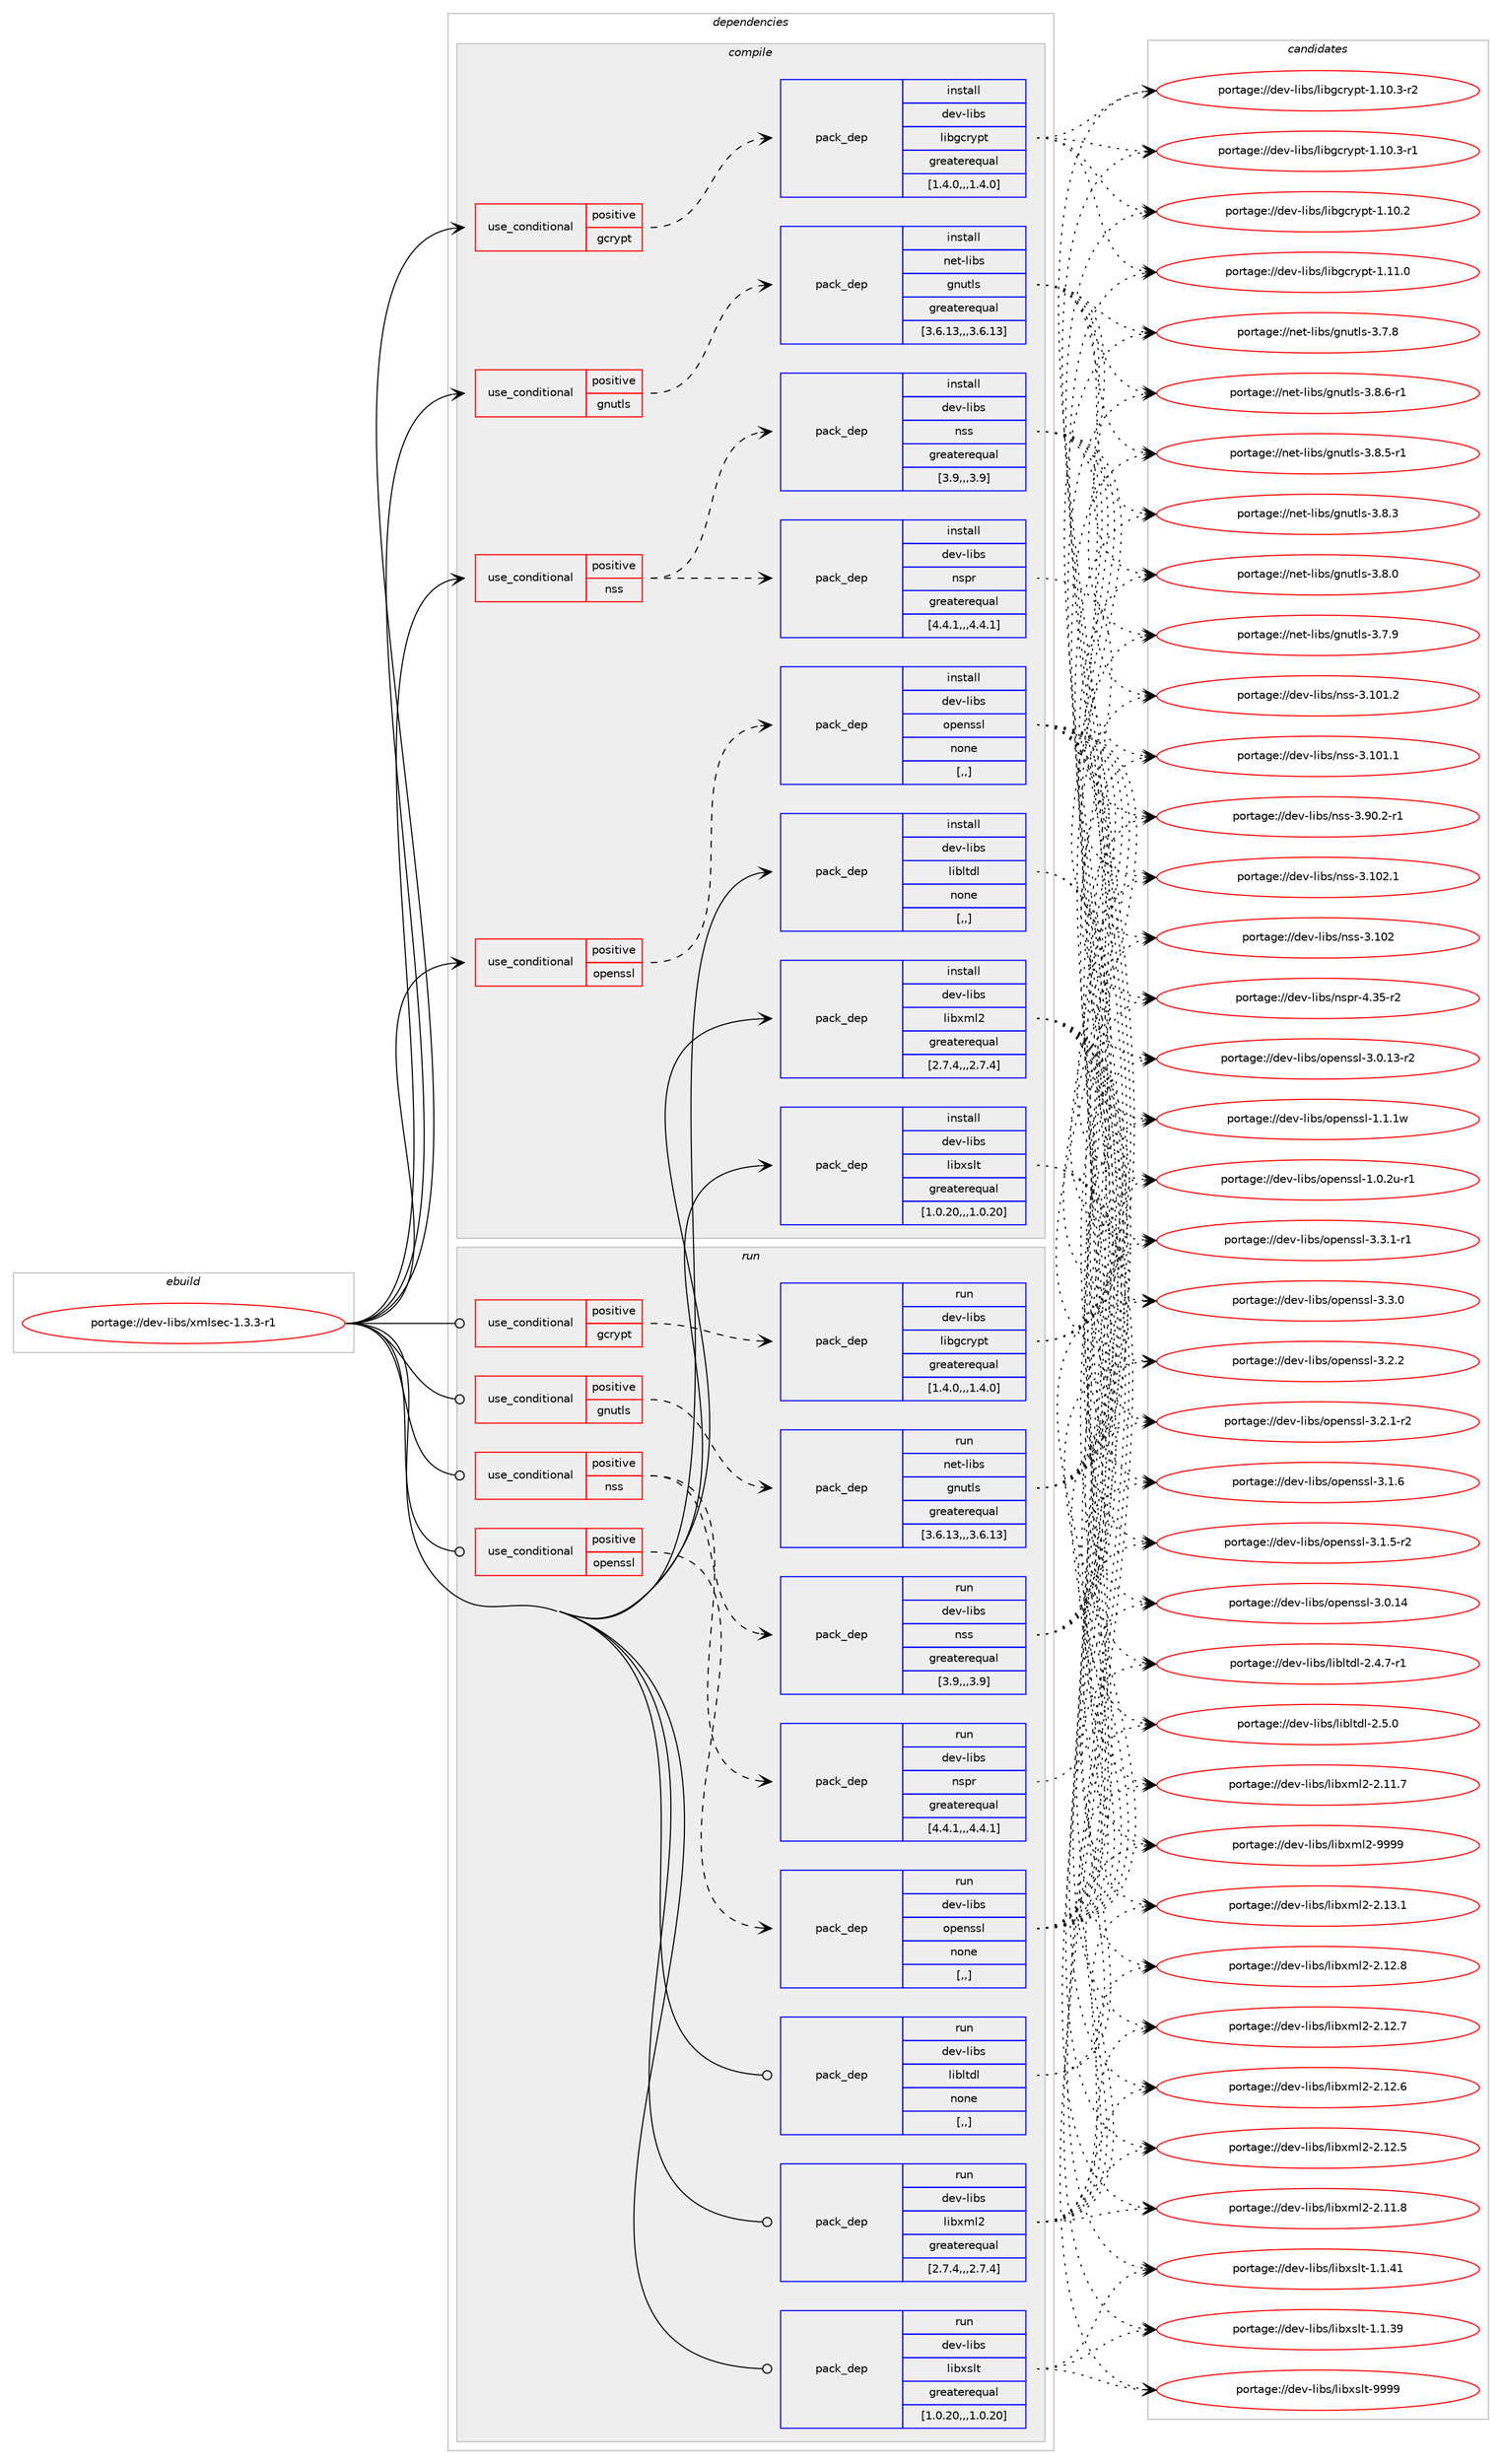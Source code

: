digraph prolog {

# *************
# Graph options
# *************

newrank=true;
concentrate=true;
compound=true;
graph [rankdir=LR,fontname=Helvetica,fontsize=10,ranksep=1.5];#, ranksep=2.5, nodesep=0.2];
edge  [arrowhead=vee];
node  [fontname=Helvetica,fontsize=10];

# **********
# The ebuild
# **********

subgraph cluster_leftcol {
color=gray;
label=<<i>ebuild</i>>;
id [label="portage://dev-libs/xmlsec-1.3.3-r1", color=red, width=4, href="../dev-libs/xmlsec-1.3.3-r1.svg"];
}

# ****************
# The dependencies
# ****************

subgraph cluster_midcol {
color=gray;
label=<<i>dependencies</i>>;
subgraph cluster_compile {
fillcolor="#eeeeee";
style=filled;
label=<<i>compile</i>>;
subgraph cond28822 {
dependency115936 [label=<<TABLE BORDER="0" CELLBORDER="1" CELLSPACING="0" CELLPADDING="4"><TR><TD ROWSPAN="3" CELLPADDING="10">use_conditional</TD></TR><TR><TD>positive</TD></TR><TR><TD>gcrypt</TD></TR></TABLE>>, shape=none, color=red];
subgraph pack85914 {
dependency115937 [label=<<TABLE BORDER="0" CELLBORDER="1" CELLSPACING="0" CELLPADDING="4" WIDTH="220"><TR><TD ROWSPAN="6" CELLPADDING="30">pack_dep</TD></TR><TR><TD WIDTH="110">install</TD></TR><TR><TD>dev-libs</TD></TR><TR><TD>libgcrypt</TD></TR><TR><TD>greaterequal</TD></TR><TR><TD>[1.4.0,,,1.4.0]</TD></TR></TABLE>>, shape=none, color=blue];
}
dependency115936:e -> dependency115937:w [weight=20,style="dashed",arrowhead="vee"];
}
id:e -> dependency115936:w [weight=20,style="solid",arrowhead="vee"];
subgraph cond28823 {
dependency115938 [label=<<TABLE BORDER="0" CELLBORDER="1" CELLSPACING="0" CELLPADDING="4"><TR><TD ROWSPAN="3" CELLPADDING="10">use_conditional</TD></TR><TR><TD>positive</TD></TR><TR><TD>gnutls</TD></TR></TABLE>>, shape=none, color=red];
subgraph pack85915 {
dependency115939 [label=<<TABLE BORDER="0" CELLBORDER="1" CELLSPACING="0" CELLPADDING="4" WIDTH="220"><TR><TD ROWSPAN="6" CELLPADDING="30">pack_dep</TD></TR><TR><TD WIDTH="110">install</TD></TR><TR><TD>net-libs</TD></TR><TR><TD>gnutls</TD></TR><TR><TD>greaterequal</TD></TR><TR><TD>[3.6.13,,,3.6.13]</TD></TR></TABLE>>, shape=none, color=blue];
}
dependency115938:e -> dependency115939:w [weight=20,style="dashed",arrowhead="vee"];
}
id:e -> dependency115938:w [weight=20,style="solid",arrowhead="vee"];
subgraph cond28824 {
dependency115940 [label=<<TABLE BORDER="0" CELLBORDER="1" CELLSPACING="0" CELLPADDING="4"><TR><TD ROWSPAN="3" CELLPADDING="10">use_conditional</TD></TR><TR><TD>positive</TD></TR><TR><TD>nss</TD></TR></TABLE>>, shape=none, color=red];
subgraph pack85916 {
dependency115941 [label=<<TABLE BORDER="0" CELLBORDER="1" CELLSPACING="0" CELLPADDING="4" WIDTH="220"><TR><TD ROWSPAN="6" CELLPADDING="30">pack_dep</TD></TR><TR><TD WIDTH="110">install</TD></TR><TR><TD>dev-libs</TD></TR><TR><TD>nspr</TD></TR><TR><TD>greaterequal</TD></TR><TR><TD>[4.4.1,,,4.4.1]</TD></TR></TABLE>>, shape=none, color=blue];
}
dependency115940:e -> dependency115941:w [weight=20,style="dashed",arrowhead="vee"];
subgraph pack85917 {
dependency115942 [label=<<TABLE BORDER="0" CELLBORDER="1" CELLSPACING="0" CELLPADDING="4" WIDTH="220"><TR><TD ROWSPAN="6" CELLPADDING="30">pack_dep</TD></TR><TR><TD WIDTH="110">install</TD></TR><TR><TD>dev-libs</TD></TR><TR><TD>nss</TD></TR><TR><TD>greaterequal</TD></TR><TR><TD>[3.9,,,3.9]</TD></TR></TABLE>>, shape=none, color=blue];
}
dependency115940:e -> dependency115942:w [weight=20,style="dashed",arrowhead="vee"];
}
id:e -> dependency115940:w [weight=20,style="solid",arrowhead="vee"];
subgraph cond28825 {
dependency115943 [label=<<TABLE BORDER="0" CELLBORDER="1" CELLSPACING="0" CELLPADDING="4"><TR><TD ROWSPAN="3" CELLPADDING="10">use_conditional</TD></TR><TR><TD>positive</TD></TR><TR><TD>openssl</TD></TR></TABLE>>, shape=none, color=red];
subgraph pack85918 {
dependency115944 [label=<<TABLE BORDER="0" CELLBORDER="1" CELLSPACING="0" CELLPADDING="4" WIDTH="220"><TR><TD ROWSPAN="6" CELLPADDING="30">pack_dep</TD></TR><TR><TD WIDTH="110">install</TD></TR><TR><TD>dev-libs</TD></TR><TR><TD>openssl</TD></TR><TR><TD>none</TD></TR><TR><TD>[,,]</TD></TR></TABLE>>, shape=none, color=blue];
}
dependency115943:e -> dependency115944:w [weight=20,style="dashed",arrowhead="vee"];
}
id:e -> dependency115943:w [weight=20,style="solid",arrowhead="vee"];
subgraph pack85919 {
dependency115945 [label=<<TABLE BORDER="0" CELLBORDER="1" CELLSPACING="0" CELLPADDING="4" WIDTH="220"><TR><TD ROWSPAN="6" CELLPADDING="30">pack_dep</TD></TR><TR><TD WIDTH="110">install</TD></TR><TR><TD>dev-libs</TD></TR><TR><TD>libltdl</TD></TR><TR><TD>none</TD></TR><TR><TD>[,,]</TD></TR></TABLE>>, shape=none, color=blue];
}
id:e -> dependency115945:w [weight=20,style="solid",arrowhead="vee"];
subgraph pack85920 {
dependency115946 [label=<<TABLE BORDER="0" CELLBORDER="1" CELLSPACING="0" CELLPADDING="4" WIDTH="220"><TR><TD ROWSPAN="6" CELLPADDING="30">pack_dep</TD></TR><TR><TD WIDTH="110">install</TD></TR><TR><TD>dev-libs</TD></TR><TR><TD>libxml2</TD></TR><TR><TD>greaterequal</TD></TR><TR><TD>[2.7.4,,,2.7.4]</TD></TR></TABLE>>, shape=none, color=blue];
}
id:e -> dependency115946:w [weight=20,style="solid",arrowhead="vee"];
subgraph pack85921 {
dependency115947 [label=<<TABLE BORDER="0" CELLBORDER="1" CELLSPACING="0" CELLPADDING="4" WIDTH="220"><TR><TD ROWSPAN="6" CELLPADDING="30">pack_dep</TD></TR><TR><TD WIDTH="110">install</TD></TR><TR><TD>dev-libs</TD></TR><TR><TD>libxslt</TD></TR><TR><TD>greaterequal</TD></TR><TR><TD>[1.0.20,,,1.0.20]</TD></TR></TABLE>>, shape=none, color=blue];
}
id:e -> dependency115947:w [weight=20,style="solid",arrowhead="vee"];
}
subgraph cluster_compileandrun {
fillcolor="#eeeeee";
style=filled;
label=<<i>compile and run</i>>;
}
subgraph cluster_run {
fillcolor="#eeeeee";
style=filled;
label=<<i>run</i>>;
subgraph cond28826 {
dependency115948 [label=<<TABLE BORDER="0" CELLBORDER="1" CELLSPACING="0" CELLPADDING="4"><TR><TD ROWSPAN="3" CELLPADDING="10">use_conditional</TD></TR><TR><TD>positive</TD></TR><TR><TD>gcrypt</TD></TR></TABLE>>, shape=none, color=red];
subgraph pack85922 {
dependency115949 [label=<<TABLE BORDER="0" CELLBORDER="1" CELLSPACING="0" CELLPADDING="4" WIDTH="220"><TR><TD ROWSPAN="6" CELLPADDING="30">pack_dep</TD></TR><TR><TD WIDTH="110">run</TD></TR><TR><TD>dev-libs</TD></TR><TR><TD>libgcrypt</TD></TR><TR><TD>greaterequal</TD></TR><TR><TD>[1.4.0,,,1.4.0]</TD></TR></TABLE>>, shape=none, color=blue];
}
dependency115948:e -> dependency115949:w [weight=20,style="dashed",arrowhead="vee"];
}
id:e -> dependency115948:w [weight=20,style="solid",arrowhead="odot"];
subgraph cond28827 {
dependency115950 [label=<<TABLE BORDER="0" CELLBORDER="1" CELLSPACING="0" CELLPADDING="4"><TR><TD ROWSPAN="3" CELLPADDING="10">use_conditional</TD></TR><TR><TD>positive</TD></TR><TR><TD>gnutls</TD></TR></TABLE>>, shape=none, color=red];
subgraph pack85923 {
dependency115951 [label=<<TABLE BORDER="0" CELLBORDER="1" CELLSPACING="0" CELLPADDING="4" WIDTH="220"><TR><TD ROWSPAN="6" CELLPADDING="30">pack_dep</TD></TR><TR><TD WIDTH="110">run</TD></TR><TR><TD>net-libs</TD></TR><TR><TD>gnutls</TD></TR><TR><TD>greaterequal</TD></TR><TR><TD>[3.6.13,,,3.6.13]</TD></TR></TABLE>>, shape=none, color=blue];
}
dependency115950:e -> dependency115951:w [weight=20,style="dashed",arrowhead="vee"];
}
id:e -> dependency115950:w [weight=20,style="solid",arrowhead="odot"];
subgraph cond28828 {
dependency115952 [label=<<TABLE BORDER="0" CELLBORDER="1" CELLSPACING="0" CELLPADDING="4"><TR><TD ROWSPAN="3" CELLPADDING="10">use_conditional</TD></TR><TR><TD>positive</TD></TR><TR><TD>nss</TD></TR></TABLE>>, shape=none, color=red];
subgraph pack85924 {
dependency115953 [label=<<TABLE BORDER="0" CELLBORDER="1" CELLSPACING="0" CELLPADDING="4" WIDTH="220"><TR><TD ROWSPAN="6" CELLPADDING="30">pack_dep</TD></TR><TR><TD WIDTH="110">run</TD></TR><TR><TD>dev-libs</TD></TR><TR><TD>nspr</TD></TR><TR><TD>greaterequal</TD></TR><TR><TD>[4.4.1,,,4.4.1]</TD></TR></TABLE>>, shape=none, color=blue];
}
dependency115952:e -> dependency115953:w [weight=20,style="dashed",arrowhead="vee"];
subgraph pack85925 {
dependency115954 [label=<<TABLE BORDER="0" CELLBORDER="1" CELLSPACING="0" CELLPADDING="4" WIDTH="220"><TR><TD ROWSPAN="6" CELLPADDING="30">pack_dep</TD></TR><TR><TD WIDTH="110">run</TD></TR><TR><TD>dev-libs</TD></TR><TR><TD>nss</TD></TR><TR><TD>greaterequal</TD></TR><TR><TD>[3.9,,,3.9]</TD></TR></TABLE>>, shape=none, color=blue];
}
dependency115952:e -> dependency115954:w [weight=20,style="dashed",arrowhead="vee"];
}
id:e -> dependency115952:w [weight=20,style="solid",arrowhead="odot"];
subgraph cond28829 {
dependency115955 [label=<<TABLE BORDER="0" CELLBORDER="1" CELLSPACING="0" CELLPADDING="4"><TR><TD ROWSPAN="3" CELLPADDING="10">use_conditional</TD></TR><TR><TD>positive</TD></TR><TR><TD>openssl</TD></TR></TABLE>>, shape=none, color=red];
subgraph pack85926 {
dependency115956 [label=<<TABLE BORDER="0" CELLBORDER="1" CELLSPACING="0" CELLPADDING="4" WIDTH="220"><TR><TD ROWSPAN="6" CELLPADDING="30">pack_dep</TD></TR><TR><TD WIDTH="110">run</TD></TR><TR><TD>dev-libs</TD></TR><TR><TD>openssl</TD></TR><TR><TD>none</TD></TR><TR><TD>[,,]</TD></TR></TABLE>>, shape=none, color=blue];
}
dependency115955:e -> dependency115956:w [weight=20,style="dashed",arrowhead="vee"];
}
id:e -> dependency115955:w [weight=20,style="solid",arrowhead="odot"];
subgraph pack85927 {
dependency115957 [label=<<TABLE BORDER="0" CELLBORDER="1" CELLSPACING="0" CELLPADDING="4" WIDTH="220"><TR><TD ROWSPAN="6" CELLPADDING="30">pack_dep</TD></TR><TR><TD WIDTH="110">run</TD></TR><TR><TD>dev-libs</TD></TR><TR><TD>libltdl</TD></TR><TR><TD>none</TD></TR><TR><TD>[,,]</TD></TR></TABLE>>, shape=none, color=blue];
}
id:e -> dependency115957:w [weight=20,style="solid",arrowhead="odot"];
subgraph pack85928 {
dependency115958 [label=<<TABLE BORDER="0" CELLBORDER="1" CELLSPACING="0" CELLPADDING="4" WIDTH="220"><TR><TD ROWSPAN="6" CELLPADDING="30">pack_dep</TD></TR><TR><TD WIDTH="110">run</TD></TR><TR><TD>dev-libs</TD></TR><TR><TD>libxml2</TD></TR><TR><TD>greaterequal</TD></TR><TR><TD>[2.7.4,,,2.7.4]</TD></TR></TABLE>>, shape=none, color=blue];
}
id:e -> dependency115958:w [weight=20,style="solid",arrowhead="odot"];
subgraph pack85929 {
dependency115959 [label=<<TABLE BORDER="0" CELLBORDER="1" CELLSPACING="0" CELLPADDING="4" WIDTH="220"><TR><TD ROWSPAN="6" CELLPADDING="30">pack_dep</TD></TR><TR><TD WIDTH="110">run</TD></TR><TR><TD>dev-libs</TD></TR><TR><TD>libxslt</TD></TR><TR><TD>greaterequal</TD></TR><TR><TD>[1.0.20,,,1.0.20]</TD></TR></TABLE>>, shape=none, color=blue];
}
id:e -> dependency115959:w [weight=20,style="solid",arrowhead="odot"];
}
}

# **************
# The candidates
# **************

subgraph cluster_choices {
rank=same;
color=gray;
label=<<i>candidates</i>>;

subgraph choice85914 {
color=black;
nodesep=1;
choice100101118451081059811547108105981039911412111211645494649494648 [label="portage://dev-libs/libgcrypt-1.11.0", color=red, width=4,href="../dev-libs/libgcrypt-1.11.0.svg"];
choice1001011184510810598115471081059810399114121112116454946494846514511450 [label="portage://dev-libs/libgcrypt-1.10.3-r2", color=red, width=4,href="../dev-libs/libgcrypt-1.10.3-r2.svg"];
choice1001011184510810598115471081059810399114121112116454946494846514511449 [label="portage://dev-libs/libgcrypt-1.10.3-r1", color=red, width=4,href="../dev-libs/libgcrypt-1.10.3-r1.svg"];
choice100101118451081059811547108105981039911412111211645494649484650 [label="portage://dev-libs/libgcrypt-1.10.2", color=red, width=4,href="../dev-libs/libgcrypt-1.10.2.svg"];
dependency115937:e -> choice100101118451081059811547108105981039911412111211645494649494648:w [style=dotted,weight="100"];
dependency115937:e -> choice1001011184510810598115471081059810399114121112116454946494846514511450:w [style=dotted,weight="100"];
dependency115937:e -> choice1001011184510810598115471081059810399114121112116454946494846514511449:w [style=dotted,weight="100"];
dependency115937:e -> choice100101118451081059811547108105981039911412111211645494649484650:w [style=dotted,weight="100"];
}
subgraph choice85915 {
color=black;
nodesep=1;
choice1101011164510810598115471031101171161081154551465646544511449 [label="portage://net-libs/gnutls-3.8.6-r1", color=red, width=4,href="../net-libs/gnutls-3.8.6-r1.svg"];
choice1101011164510810598115471031101171161081154551465646534511449 [label="portage://net-libs/gnutls-3.8.5-r1", color=red, width=4,href="../net-libs/gnutls-3.8.5-r1.svg"];
choice110101116451081059811547103110117116108115455146564651 [label="portage://net-libs/gnutls-3.8.3", color=red, width=4,href="../net-libs/gnutls-3.8.3.svg"];
choice110101116451081059811547103110117116108115455146564648 [label="portage://net-libs/gnutls-3.8.0", color=red, width=4,href="../net-libs/gnutls-3.8.0.svg"];
choice110101116451081059811547103110117116108115455146554657 [label="portage://net-libs/gnutls-3.7.9", color=red, width=4,href="../net-libs/gnutls-3.7.9.svg"];
choice110101116451081059811547103110117116108115455146554656 [label="portage://net-libs/gnutls-3.7.8", color=red, width=4,href="../net-libs/gnutls-3.7.8.svg"];
dependency115939:e -> choice1101011164510810598115471031101171161081154551465646544511449:w [style=dotted,weight="100"];
dependency115939:e -> choice1101011164510810598115471031101171161081154551465646534511449:w [style=dotted,weight="100"];
dependency115939:e -> choice110101116451081059811547103110117116108115455146564651:w [style=dotted,weight="100"];
dependency115939:e -> choice110101116451081059811547103110117116108115455146564648:w [style=dotted,weight="100"];
dependency115939:e -> choice110101116451081059811547103110117116108115455146554657:w [style=dotted,weight="100"];
dependency115939:e -> choice110101116451081059811547103110117116108115455146554656:w [style=dotted,weight="100"];
}
subgraph choice85916 {
color=black;
nodesep=1;
choice10010111845108105981154711011511211445524651534511450 [label="portage://dev-libs/nspr-4.35-r2", color=red, width=4,href="../dev-libs/nspr-4.35-r2.svg"];
dependency115941:e -> choice10010111845108105981154711011511211445524651534511450:w [style=dotted,weight="100"];
}
subgraph choice85917 {
color=black;
nodesep=1;
choice1001011184510810598115471101151154551464948504649 [label="portage://dev-libs/nss-3.102.1", color=red, width=4,href="../dev-libs/nss-3.102.1.svg"];
choice100101118451081059811547110115115455146494850 [label="portage://dev-libs/nss-3.102", color=red, width=4,href="../dev-libs/nss-3.102.svg"];
choice1001011184510810598115471101151154551464948494650 [label="portage://dev-libs/nss-3.101.2", color=red, width=4,href="../dev-libs/nss-3.101.2.svg"];
choice1001011184510810598115471101151154551464948494649 [label="portage://dev-libs/nss-3.101.1", color=red, width=4,href="../dev-libs/nss-3.101.1.svg"];
choice100101118451081059811547110115115455146574846504511449 [label="portage://dev-libs/nss-3.90.2-r1", color=red, width=4,href="../dev-libs/nss-3.90.2-r1.svg"];
dependency115942:e -> choice1001011184510810598115471101151154551464948504649:w [style=dotted,weight="100"];
dependency115942:e -> choice100101118451081059811547110115115455146494850:w [style=dotted,weight="100"];
dependency115942:e -> choice1001011184510810598115471101151154551464948494650:w [style=dotted,weight="100"];
dependency115942:e -> choice1001011184510810598115471101151154551464948494649:w [style=dotted,weight="100"];
dependency115942:e -> choice100101118451081059811547110115115455146574846504511449:w [style=dotted,weight="100"];
}
subgraph choice85918 {
color=black;
nodesep=1;
choice1001011184510810598115471111121011101151151084551465146494511449 [label="portage://dev-libs/openssl-3.3.1-r1", color=red, width=4,href="../dev-libs/openssl-3.3.1-r1.svg"];
choice100101118451081059811547111112101110115115108455146514648 [label="portage://dev-libs/openssl-3.3.0", color=red, width=4,href="../dev-libs/openssl-3.3.0.svg"];
choice100101118451081059811547111112101110115115108455146504650 [label="portage://dev-libs/openssl-3.2.2", color=red, width=4,href="../dev-libs/openssl-3.2.2.svg"];
choice1001011184510810598115471111121011101151151084551465046494511450 [label="portage://dev-libs/openssl-3.2.1-r2", color=red, width=4,href="../dev-libs/openssl-3.2.1-r2.svg"];
choice100101118451081059811547111112101110115115108455146494654 [label="portage://dev-libs/openssl-3.1.6", color=red, width=4,href="../dev-libs/openssl-3.1.6.svg"];
choice1001011184510810598115471111121011101151151084551464946534511450 [label="portage://dev-libs/openssl-3.1.5-r2", color=red, width=4,href="../dev-libs/openssl-3.1.5-r2.svg"];
choice10010111845108105981154711111210111011511510845514648464952 [label="portage://dev-libs/openssl-3.0.14", color=red, width=4,href="../dev-libs/openssl-3.0.14.svg"];
choice100101118451081059811547111112101110115115108455146484649514511450 [label="portage://dev-libs/openssl-3.0.13-r2", color=red, width=4,href="../dev-libs/openssl-3.0.13-r2.svg"];
choice100101118451081059811547111112101110115115108454946494649119 [label="portage://dev-libs/openssl-1.1.1w", color=red, width=4,href="../dev-libs/openssl-1.1.1w.svg"];
choice1001011184510810598115471111121011101151151084549464846501174511449 [label="portage://dev-libs/openssl-1.0.2u-r1", color=red, width=4,href="../dev-libs/openssl-1.0.2u-r1.svg"];
dependency115944:e -> choice1001011184510810598115471111121011101151151084551465146494511449:w [style=dotted,weight="100"];
dependency115944:e -> choice100101118451081059811547111112101110115115108455146514648:w [style=dotted,weight="100"];
dependency115944:e -> choice100101118451081059811547111112101110115115108455146504650:w [style=dotted,weight="100"];
dependency115944:e -> choice1001011184510810598115471111121011101151151084551465046494511450:w [style=dotted,weight="100"];
dependency115944:e -> choice100101118451081059811547111112101110115115108455146494654:w [style=dotted,weight="100"];
dependency115944:e -> choice1001011184510810598115471111121011101151151084551464946534511450:w [style=dotted,weight="100"];
dependency115944:e -> choice10010111845108105981154711111210111011511510845514648464952:w [style=dotted,weight="100"];
dependency115944:e -> choice100101118451081059811547111112101110115115108455146484649514511450:w [style=dotted,weight="100"];
dependency115944:e -> choice100101118451081059811547111112101110115115108454946494649119:w [style=dotted,weight="100"];
dependency115944:e -> choice1001011184510810598115471111121011101151151084549464846501174511449:w [style=dotted,weight="100"];
}
subgraph choice85919 {
color=black;
nodesep=1;
choice10010111845108105981154710810598108116100108455046534648 [label="portage://dev-libs/libltdl-2.5.0", color=red, width=4,href="../dev-libs/libltdl-2.5.0.svg"];
choice100101118451081059811547108105981081161001084550465246554511449 [label="portage://dev-libs/libltdl-2.4.7-r1", color=red, width=4,href="../dev-libs/libltdl-2.4.7-r1.svg"];
dependency115945:e -> choice10010111845108105981154710810598108116100108455046534648:w [style=dotted,weight="100"];
dependency115945:e -> choice100101118451081059811547108105981081161001084550465246554511449:w [style=dotted,weight="100"];
}
subgraph choice85920 {
color=black;
nodesep=1;
choice10010111845108105981154710810598120109108504557575757 [label="portage://dev-libs/libxml2-9999", color=red, width=4,href="../dev-libs/libxml2-9999.svg"];
choice100101118451081059811547108105981201091085045504649514649 [label="portage://dev-libs/libxml2-2.13.1", color=red, width=4,href="../dev-libs/libxml2-2.13.1.svg"];
choice100101118451081059811547108105981201091085045504649504656 [label="portage://dev-libs/libxml2-2.12.8", color=red, width=4,href="../dev-libs/libxml2-2.12.8.svg"];
choice100101118451081059811547108105981201091085045504649504655 [label="portage://dev-libs/libxml2-2.12.7", color=red, width=4,href="../dev-libs/libxml2-2.12.7.svg"];
choice100101118451081059811547108105981201091085045504649504654 [label="portage://dev-libs/libxml2-2.12.6", color=red, width=4,href="../dev-libs/libxml2-2.12.6.svg"];
choice100101118451081059811547108105981201091085045504649504653 [label="portage://dev-libs/libxml2-2.12.5", color=red, width=4,href="../dev-libs/libxml2-2.12.5.svg"];
choice100101118451081059811547108105981201091085045504649494656 [label="portage://dev-libs/libxml2-2.11.8", color=red, width=4,href="../dev-libs/libxml2-2.11.8.svg"];
choice100101118451081059811547108105981201091085045504649494655 [label="portage://dev-libs/libxml2-2.11.7", color=red, width=4,href="../dev-libs/libxml2-2.11.7.svg"];
dependency115946:e -> choice10010111845108105981154710810598120109108504557575757:w [style=dotted,weight="100"];
dependency115946:e -> choice100101118451081059811547108105981201091085045504649514649:w [style=dotted,weight="100"];
dependency115946:e -> choice100101118451081059811547108105981201091085045504649504656:w [style=dotted,weight="100"];
dependency115946:e -> choice100101118451081059811547108105981201091085045504649504655:w [style=dotted,weight="100"];
dependency115946:e -> choice100101118451081059811547108105981201091085045504649504654:w [style=dotted,weight="100"];
dependency115946:e -> choice100101118451081059811547108105981201091085045504649504653:w [style=dotted,weight="100"];
dependency115946:e -> choice100101118451081059811547108105981201091085045504649494656:w [style=dotted,weight="100"];
dependency115946:e -> choice100101118451081059811547108105981201091085045504649494655:w [style=dotted,weight="100"];
}
subgraph choice85921 {
color=black;
nodesep=1;
choice100101118451081059811547108105981201151081164557575757 [label="portage://dev-libs/libxslt-9999", color=red, width=4,href="../dev-libs/libxslt-9999.svg"];
choice1001011184510810598115471081059812011510811645494649465249 [label="portage://dev-libs/libxslt-1.1.41", color=red, width=4,href="../dev-libs/libxslt-1.1.41.svg"];
choice1001011184510810598115471081059812011510811645494649465157 [label="portage://dev-libs/libxslt-1.1.39", color=red, width=4,href="../dev-libs/libxslt-1.1.39.svg"];
dependency115947:e -> choice100101118451081059811547108105981201151081164557575757:w [style=dotted,weight="100"];
dependency115947:e -> choice1001011184510810598115471081059812011510811645494649465249:w [style=dotted,weight="100"];
dependency115947:e -> choice1001011184510810598115471081059812011510811645494649465157:w [style=dotted,weight="100"];
}
subgraph choice85922 {
color=black;
nodesep=1;
choice100101118451081059811547108105981039911412111211645494649494648 [label="portage://dev-libs/libgcrypt-1.11.0", color=red, width=4,href="../dev-libs/libgcrypt-1.11.0.svg"];
choice1001011184510810598115471081059810399114121112116454946494846514511450 [label="portage://dev-libs/libgcrypt-1.10.3-r2", color=red, width=4,href="../dev-libs/libgcrypt-1.10.3-r2.svg"];
choice1001011184510810598115471081059810399114121112116454946494846514511449 [label="portage://dev-libs/libgcrypt-1.10.3-r1", color=red, width=4,href="../dev-libs/libgcrypt-1.10.3-r1.svg"];
choice100101118451081059811547108105981039911412111211645494649484650 [label="portage://dev-libs/libgcrypt-1.10.2", color=red, width=4,href="../dev-libs/libgcrypt-1.10.2.svg"];
dependency115949:e -> choice100101118451081059811547108105981039911412111211645494649494648:w [style=dotted,weight="100"];
dependency115949:e -> choice1001011184510810598115471081059810399114121112116454946494846514511450:w [style=dotted,weight="100"];
dependency115949:e -> choice1001011184510810598115471081059810399114121112116454946494846514511449:w [style=dotted,weight="100"];
dependency115949:e -> choice100101118451081059811547108105981039911412111211645494649484650:w [style=dotted,weight="100"];
}
subgraph choice85923 {
color=black;
nodesep=1;
choice1101011164510810598115471031101171161081154551465646544511449 [label="portage://net-libs/gnutls-3.8.6-r1", color=red, width=4,href="../net-libs/gnutls-3.8.6-r1.svg"];
choice1101011164510810598115471031101171161081154551465646534511449 [label="portage://net-libs/gnutls-3.8.5-r1", color=red, width=4,href="../net-libs/gnutls-3.8.5-r1.svg"];
choice110101116451081059811547103110117116108115455146564651 [label="portage://net-libs/gnutls-3.8.3", color=red, width=4,href="../net-libs/gnutls-3.8.3.svg"];
choice110101116451081059811547103110117116108115455146564648 [label="portage://net-libs/gnutls-3.8.0", color=red, width=4,href="../net-libs/gnutls-3.8.0.svg"];
choice110101116451081059811547103110117116108115455146554657 [label="portage://net-libs/gnutls-3.7.9", color=red, width=4,href="../net-libs/gnutls-3.7.9.svg"];
choice110101116451081059811547103110117116108115455146554656 [label="portage://net-libs/gnutls-3.7.8", color=red, width=4,href="../net-libs/gnutls-3.7.8.svg"];
dependency115951:e -> choice1101011164510810598115471031101171161081154551465646544511449:w [style=dotted,weight="100"];
dependency115951:e -> choice1101011164510810598115471031101171161081154551465646534511449:w [style=dotted,weight="100"];
dependency115951:e -> choice110101116451081059811547103110117116108115455146564651:w [style=dotted,weight="100"];
dependency115951:e -> choice110101116451081059811547103110117116108115455146564648:w [style=dotted,weight="100"];
dependency115951:e -> choice110101116451081059811547103110117116108115455146554657:w [style=dotted,weight="100"];
dependency115951:e -> choice110101116451081059811547103110117116108115455146554656:w [style=dotted,weight="100"];
}
subgraph choice85924 {
color=black;
nodesep=1;
choice10010111845108105981154711011511211445524651534511450 [label="portage://dev-libs/nspr-4.35-r2", color=red, width=4,href="../dev-libs/nspr-4.35-r2.svg"];
dependency115953:e -> choice10010111845108105981154711011511211445524651534511450:w [style=dotted,weight="100"];
}
subgraph choice85925 {
color=black;
nodesep=1;
choice1001011184510810598115471101151154551464948504649 [label="portage://dev-libs/nss-3.102.1", color=red, width=4,href="../dev-libs/nss-3.102.1.svg"];
choice100101118451081059811547110115115455146494850 [label="portage://dev-libs/nss-3.102", color=red, width=4,href="../dev-libs/nss-3.102.svg"];
choice1001011184510810598115471101151154551464948494650 [label="portage://dev-libs/nss-3.101.2", color=red, width=4,href="../dev-libs/nss-3.101.2.svg"];
choice1001011184510810598115471101151154551464948494649 [label="portage://dev-libs/nss-3.101.1", color=red, width=4,href="../dev-libs/nss-3.101.1.svg"];
choice100101118451081059811547110115115455146574846504511449 [label="portage://dev-libs/nss-3.90.2-r1", color=red, width=4,href="../dev-libs/nss-3.90.2-r1.svg"];
dependency115954:e -> choice1001011184510810598115471101151154551464948504649:w [style=dotted,weight="100"];
dependency115954:e -> choice100101118451081059811547110115115455146494850:w [style=dotted,weight="100"];
dependency115954:e -> choice1001011184510810598115471101151154551464948494650:w [style=dotted,weight="100"];
dependency115954:e -> choice1001011184510810598115471101151154551464948494649:w [style=dotted,weight="100"];
dependency115954:e -> choice100101118451081059811547110115115455146574846504511449:w [style=dotted,weight="100"];
}
subgraph choice85926 {
color=black;
nodesep=1;
choice1001011184510810598115471111121011101151151084551465146494511449 [label="portage://dev-libs/openssl-3.3.1-r1", color=red, width=4,href="../dev-libs/openssl-3.3.1-r1.svg"];
choice100101118451081059811547111112101110115115108455146514648 [label="portage://dev-libs/openssl-3.3.0", color=red, width=4,href="../dev-libs/openssl-3.3.0.svg"];
choice100101118451081059811547111112101110115115108455146504650 [label="portage://dev-libs/openssl-3.2.2", color=red, width=4,href="../dev-libs/openssl-3.2.2.svg"];
choice1001011184510810598115471111121011101151151084551465046494511450 [label="portage://dev-libs/openssl-3.2.1-r2", color=red, width=4,href="../dev-libs/openssl-3.2.1-r2.svg"];
choice100101118451081059811547111112101110115115108455146494654 [label="portage://dev-libs/openssl-3.1.6", color=red, width=4,href="../dev-libs/openssl-3.1.6.svg"];
choice1001011184510810598115471111121011101151151084551464946534511450 [label="portage://dev-libs/openssl-3.1.5-r2", color=red, width=4,href="../dev-libs/openssl-3.1.5-r2.svg"];
choice10010111845108105981154711111210111011511510845514648464952 [label="portage://dev-libs/openssl-3.0.14", color=red, width=4,href="../dev-libs/openssl-3.0.14.svg"];
choice100101118451081059811547111112101110115115108455146484649514511450 [label="portage://dev-libs/openssl-3.0.13-r2", color=red, width=4,href="../dev-libs/openssl-3.0.13-r2.svg"];
choice100101118451081059811547111112101110115115108454946494649119 [label="portage://dev-libs/openssl-1.1.1w", color=red, width=4,href="../dev-libs/openssl-1.1.1w.svg"];
choice1001011184510810598115471111121011101151151084549464846501174511449 [label="portage://dev-libs/openssl-1.0.2u-r1", color=red, width=4,href="../dev-libs/openssl-1.0.2u-r1.svg"];
dependency115956:e -> choice1001011184510810598115471111121011101151151084551465146494511449:w [style=dotted,weight="100"];
dependency115956:e -> choice100101118451081059811547111112101110115115108455146514648:w [style=dotted,weight="100"];
dependency115956:e -> choice100101118451081059811547111112101110115115108455146504650:w [style=dotted,weight="100"];
dependency115956:e -> choice1001011184510810598115471111121011101151151084551465046494511450:w [style=dotted,weight="100"];
dependency115956:e -> choice100101118451081059811547111112101110115115108455146494654:w [style=dotted,weight="100"];
dependency115956:e -> choice1001011184510810598115471111121011101151151084551464946534511450:w [style=dotted,weight="100"];
dependency115956:e -> choice10010111845108105981154711111210111011511510845514648464952:w [style=dotted,weight="100"];
dependency115956:e -> choice100101118451081059811547111112101110115115108455146484649514511450:w [style=dotted,weight="100"];
dependency115956:e -> choice100101118451081059811547111112101110115115108454946494649119:w [style=dotted,weight="100"];
dependency115956:e -> choice1001011184510810598115471111121011101151151084549464846501174511449:w [style=dotted,weight="100"];
}
subgraph choice85927 {
color=black;
nodesep=1;
choice10010111845108105981154710810598108116100108455046534648 [label="portage://dev-libs/libltdl-2.5.0", color=red, width=4,href="../dev-libs/libltdl-2.5.0.svg"];
choice100101118451081059811547108105981081161001084550465246554511449 [label="portage://dev-libs/libltdl-2.4.7-r1", color=red, width=4,href="../dev-libs/libltdl-2.4.7-r1.svg"];
dependency115957:e -> choice10010111845108105981154710810598108116100108455046534648:w [style=dotted,weight="100"];
dependency115957:e -> choice100101118451081059811547108105981081161001084550465246554511449:w [style=dotted,weight="100"];
}
subgraph choice85928 {
color=black;
nodesep=1;
choice10010111845108105981154710810598120109108504557575757 [label="portage://dev-libs/libxml2-9999", color=red, width=4,href="../dev-libs/libxml2-9999.svg"];
choice100101118451081059811547108105981201091085045504649514649 [label="portage://dev-libs/libxml2-2.13.1", color=red, width=4,href="../dev-libs/libxml2-2.13.1.svg"];
choice100101118451081059811547108105981201091085045504649504656 [label="portage://dev-libs/libxml2-2.12.8", color=red, width=4,href="../dev-libs/libxml2-2.12.8.svg"];
choice100101118451081059811547108105981201091085045504649504655 [label="portage://dev-libs/libxml2-2.12.7", color=red, width=4,href="../dev-libs/libxml2-2.12.7.svg"];
choice100101118451081059811547108105981201091085045504649504654 [label="portage://dev-libs/libxml2-2.12.6", color=red, width=4,href="../dev-libs/libxml2-2.12.6.svg"];
choice100101118451081059811547108105981201091085045504649504653 [label="portage://dev-libs/libxml2-2.12.5", color=red, width=4,href="../dev-libs/libxml2-2.12.5.svg"];
choice100101118451081059811547108105981201091085045504649494656 [label="portage://dev-libs/libxml2-2.11.8", color=red, width=4,href="../dev-libs/libxml2-2.11.8.svg"];
choice100101118451081059811547108105981201091085045504649494655 [label="portage://dev-libs/libxml2-2.11.7", color=red, width=4,href="../dev-libs/libxml2-2.11.7.svg"];
dependency115958:e -> choice10010111845108105981154710810598120109108504557575757:w [style=dotted,weight="100"];
dependency115958:e -> choice100101118451081059811547108105981201091085045504649514649:w [style=dotted,weight="100"];
dependency115958:e -> choice100101118451081059811547108105981201091085045504649504656:w [style=dotted,weight="100"];
dependency115958:e -> choice100101118451081059811547108105981201091085045504649504655:w [style=dotted,weight="100"];
dependency115958:e -> choice100101118451081059811547108105981201091085045504649504654:w [style=dotted,weight="100"];
dependency115958:e -> choice100101118451081059811547108105981201091085045504649504653:w [style=dotted,weight="100"];
dependency115958:e -> choice100101118451081059811547108105981201091085045504649494656:w [style=dotted,weight="100"];
dependency115958:e -> choice100101118451081059811547108105981201091085045504649494655:w [style=dotted,weight="100"];
}
subgraph choice85929 {
color=black;
nodesep=1;
choice100101118451081059811547108105981201151081164557575757 [label="portage://dev-libs/libxslt-9999", color=red, width=4,href="../dev-libs/libxslt-9999.svg"];
choice1001011184510810598115471081059812011510811645494649465249 [label="portage://dev-libs/libxslt-1.1.41", color=red, width=4,href="../dev-libs/libxslt-1.1.41.svg"];
choice1001011184510810598115471081059812011510811645494649465157 [label="portage://dev-libs/libxslt-1.1.39", color=red, width=4,href="../dev-libs/libxslt-1.1.39.svg"];
dependency115959:e -> choice100101118451081059811547108105981201151081164557575757:w [style=dotted,weight="100"];
dependency115959:e -> choice1001011184510810598115471081059812011510811645494649465249:w [style=dotted,weight="100"];
dependency115959:e -> choice1001011184510810598115471081059812011510811645494649465157:w [style=dotted,weight="100"];
}
}

}
